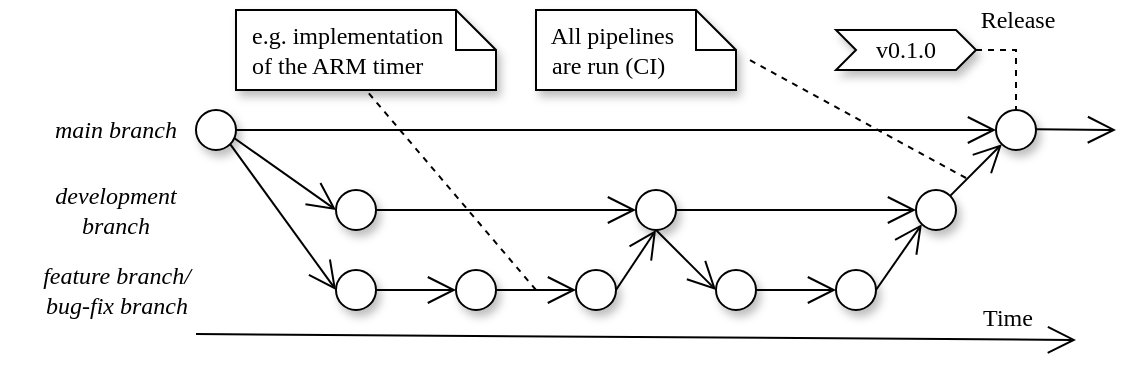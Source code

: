 <mxfile version="22.1.16" type="device">
  <diagram name="Page-1" id="r9S0kEUFvn608547pgD2">
    <mxGraphModel dx="505" dy="300" grid="1" gridSize="10" guides="1" tooltips="1" connect="1" arrows="1" fold="1" page="1" pageScale="1" pageWidth="850" pageHeight="1100" math="0" shadow="0">
      <root>
        <mxCell id="0" />
        <mxCell id="1" parent="0" />
        <mxCell id="Qs0CVcsadeXlFzhfiOa3-2" value="" style="endArrow=open;endFill=1;endSize=12;html=1;rounded=0;entryX=0;entryY=0.5;entryDx=0;entryDy=0;exitX=1;exitY=0.5;exitDx=0;exitDy=0;" parent="1" source="Qs0CVcsadeXlFzhfiOa3-28" target="Qs0CVcsadeXlFzhfiOa3-26" edge="1">
          <mxGeometry width="160" relative="1" as="geometry">
            <mxPoint x="150" y="190" as="sourcePoint" />
            <mxPoint x="200" y="190" as="targetPoint" />
          </mxGeometry>
        </mxCell>
        <mxCell id="Qs0CVcsadeXlFzhfiOa3-4" value="v0.1.0" style="shape=step;perimeter=stepPerimeter;whiteSpace=wrap;html=1;fixedSize=1;size=10;shadow=1;fontFamily=Computer Modern;" parent="1" vertex="1">
          <mxGeometry x="460" y="160" width="70" height="20" as="geometry" />
        </mxCell>
        <mxCell id="Qs0CVcsadeXlFzhfiOa3-5" value="" style="ellipse;whiteSpace=wrap;html=1;aspect=fixed;shadow=1;" parent="1" vertex="1">
          <mxGeometry x="360" y="240" width="20" height="20" as="geometry" />
        </mxCell>
        <mxCell id="Qs0CVcsadeXlFzhfiOa3-6" value="" style="ellipse;whiteSpace=wrap;html=1;aspect=fixed;shadow=1;" parent="1" vertex="1">
          <mxGeometry x="270" y="280" width="20" height="20" as="geometry" />
        </mxCell>
        <mxCell id="Qs0CVcsadeXlFzhfiOa3-8" value="" style="endArrow=open;endFill=1;endSize=12;html=1;rounded=0;entryX=0;entryY=0.5;entryDx=0;entryDy=0;exitX=0.943;exitY=0.693;exitDx=0;exitDy=0;exitPerimeter=0;" parent="1" source="Qs0CVcsadeXlFzhfiOa3-28" target="Qs0CVcsadeXlFzhfiOa3-9" edge="1">
          <mxGeometry width="160" relative="1" as="geometry">
            <mxPoint x="150" y="190" as="sourcePoint" />
            <mxPoint x="200" y="200" as="targetPoint" />
          </mxGeometry>
        </mxCell>
        <mxCell id="Qs0CVcsadeXlFzhfiOa3-9" value="" style="ellipse;whiteSpace=wrap;html=1;aspect=fixed;shadow=1;" parent="1" vertex="1">
          <mxGeometry x="210" y="240" width="20" height="20" as="geometry" />
        </mxCell>
        <mxCell id="Qs0CVcsadeXlFzhfiOa3-11" value="" style="endArrow=open;endFill=1;endSize=12;html=1;rounded=0;entryX=0;entryY=0.5;entryDx=0;entryDy=0;exitX=1;exitY=1;exitDx=0;exitDy=0;" parent="1" source="Qs0CVcsadeXlFzhfiOa3-28" target="Qs0CVcsadeXlFzhfiOa3-12" edge="1">
          <mxGeometry width="160" relative="1" as="geometry">
            <mxPoint x="150" y="190" as="sourcePoint" />
            <mxPoint x="200" y="240" as="targetPoint" />
          </mxGeometry>
        </mxCell>
        <mxCell id="Qs0CVcsadeXlFzhfiOa3-12" value="" style="ellipse;whiteSpace=wrap;html=1;aspect=fixed;shadow=1;" parent="1" vertex="1">
          <mxGeometry x="210" y="280" width="20" height="20" as="geometry" />
        </mxCell>
        <mxCell id="Qs0CVcsadeXlFzhfiOa3-13" value="" style="ellipse;whiteSpace=wrap;html=1;aspect=fixed;shadow=1;" parent="1" vertex="1">
          <mxGeometry x="330" y="280" width="20" height="20" as="geometry" />
        </mxCell>
        <mxCell id="Qs0CVcsadeXlFzhfiOa3-15" value="" style="endArrow=open;endFill=1;endSize=12;html=1;rounded=0;entryX=0;entryY=0.5;entryDx=0;entryDy=0;exitX=1;exitY=0.5;exitDx=0;exitDy=0;" parent="1" source="Qs0CVcsadeXlFzhfiOa3-12" target="Qs0CVcsadeXlFzhfiOa3-6" edge="1">
          <mxGeometry width="160" relative="1" as="geometry">
            <mxPoint x="160" y="200" as="sourcePoint" />
            <mxPoint x="210" y="300" as="targetPoint" />
          </mxGeometry>
        </mxCell>
        <mxCell id="Qs0CVcsadeXlFzhfiOa3-16" value="" style="endArrow=open;endFill=1;endSize=12;html=1;rounded=0;entryX=0;entryY=0.5;entryDx=0;entryDy=0;exitX=1;exitY=0.5;exitDx=0;exitDy=0;" parent="1" source="Qs0CVcsadeXlFzhfiOa3-6" target="Qs0CVcsadeXlFzhfiOa3-13" edge="1">
          <mxGeometry width="160" relative="1" as="geometry">
            <mxPoint x="230" y="300" as="sourcePoint" />
            <mxPoint x="260" y="300" as="targetPoint" />
          </mxGeometry>
        </mxCell>
        <mxCell id="Qs0CVcsadeXlFzhfiOa3-17" value="" style="endArrow=open;endFill=1;endSize=12;html=1;rounded=0;entryX=0;entryY=0.5;entryDx=0;entryDy=0;exitX=1;exitY=0.5;exitDx=0;exitDy=0;" parent="1" source="Qs0CVcsadeXlFzhfiOa3-9" target="Qs0CVcsadeXlFzhfiOa3-5" edge="1">
          <mxGeometry width="160" relative="1" as="geometry">
            <mxPoint x="160" y="200" as="sourcePoint" />
            <mxPoint x="212" y="244" as="targetPoint" />
          </mxGeometry>
        </mxCell>
        <mxCell id="Qs0CVcsadeXlFzhfiOa3-18" value="" style="endArrow=open;endFill=1;endSize=12;html=1;rounded=0;entryX=0.5;entryY=1;entryDx=0;entryDy=0;exitX=1;exitY=0.5;exitDx=0;exitDy=0;" parent="1" source="Qs0CVcsadeXlFzhfiOa3-13" target="Qs0CVcsadeXlFzhfiOa3-5" edge="1">
          <mxGeometry width="160" relative="1" as="geometry">
            <mxPoint x="290" y="300" as="sourcePoint" />
            <mxPoint x="330" y="300" as="targetPoint" />
          </mxGeometry>
        </mxCell>
        <mxCell id="Qs0CVcsadeXlFzhfiOa3-19" value="" style="ellipse;whiteSpace=wrap;html=1;aspect=fixed;shadow=1;" parent="1" vertex="1">
          <mxGeometry x="460" y="280" width="20" height="20" as="geometry" />
        </mxCell>
        <mxCell id="Qs0CVcsadeXlFzhfiOa3-20" value="" style="ellipse;whiteSpace=wrap;html=1;aspect=fixed;shadow=1;" parent="1" vertex="1">
          <mxGeometry x="400" y="280" width="20" height="20" as="geometry" />
        </mxCell>
        <mxCell id="Qs0CVcsadeXlFzhfiOa3-21" value="" style="endArrow=open;endFill=1;endSize=12;html=1;rounded=0;entryX=0;entryY=0.5;entryDx=0;entryDy=0;exitX=1;exitY=0.5;exitDx=0;exitDy=0;" parent="1" source="Qs0CVcsadeXlFzhfiOa3-20" target="Qs0CVcsadeXlFzhfiOa3-19" edge="1">
          <mxGeometry width="160" relative="1" as="geometry">
            <mxPoint x="350" y="200" as="sourcePoint" />
            <mxPoint x="400" y="300" as="targetPoint" />
          </mxGeometry>
        </mxCell>
        <mxCell id="Qs0CVcsadeXlFzhfiOa3-22" value="" style="endArrow=open;endFill=1;endSize=12;html=1;rounded=0;entryX=0;entryY=0.5;entryDx=0;entryDy=0;exitX=0.5;exitY=1;exitDx=0;exitDy=0;" parent="1" source="Qs0CVcsadeXlFzhfiOa3-5" target="Qs0CVcsadeXlFzhfiOa3-20" edge="1">
          <mxGeometry width="160" relative="1" as="geometry">
            <mxPoint x="360" y="300" as="sourcePoint" />
            <mxPoint x="380" y="260" as="targetPoint" />
          </mxGeometry>
        </mxCell>
        <mxCell id="Qs0CVcsadeXlFzhfiOa3-23" value="" style="ellipse;whiteSpace=wrap;html=1;aspect=fixed;shadow=1;" parent="1" vertex="1">
          <mxGeometry x="500" y="240" width="20" height="20" as="geometry" />
        </mxCell>
        <mxCell id="Qs0CVcsadeXlFzhfiOa3-24" value="" style="endArrow=open;endFill=1;endSize=12;html=1;rounded=0;entryX=0;entryY=1;entryDx=0;entryDy=0;exitX=1;exitY=0.5;exitDx=0;exitDy=0;" parent="1" source="Qs0CVcsadeXlFzhfiOa3-19" target="Qs0CVcsadeXlFzhfiOa3-23" edge="1">
          <mxGeometry width="160" relative="1" as="geometry">
            <mxPoint x="430" y="300" as="sourcePoint" />
            <mxPoint x="470" y="300" as="targetPoint" />
          </mxGeometry>
        </mxCell>
        <mxCell id="Qs0CVcsadeXlFzhfiOa3-25" value="" style="endArrow=open;endFill=1;endSize=12;html=1;rounded=0;entryX=0;entryY=0.5;entryDx=0;entryDy=0;exitX=1;exitY=0.5;exitDx=0;exitDy=0;" parent="1" source="Qs0CVcsadeXlFzhfiOa3-5" target="Qs0CVcsadeXlFzhfiOa3-23" edge="1">
          <mxGeometry width="160" relative="1" as="geometry">
            <mxPoint x="230" y="250" as="sourcePoint" />
            <mxPoint x="370" y="250" as="targetPoint" />
          </mxGeometry>
        </mxCell>
        <mxCell id="Qs0CVcsadeXlFzhfiOa3-26" value="" style="ellipse;whiteSpace=wrap;html=1;aspect=fixed;shadow=1;" parent="1" vertex="1">
          <mxGeometry x="540" y="200" width="20" height="20" as="geometry" />
        </mxCell>
        <mxCell id="Qs0CVcsadeXlFzhfiOa3-27" value="" style="endArrow=open;endFill=1;endSize=12;html=1;rounded=0;entryX=0;entryY=1;entryDx=0;entryDy=0;exitX=1;exitY=0;exitDx=0;exitDy=0;" parent="1" source="Qs0CVcsadeXlFzhfiOa3-23" target="Qs0CVcsadeXlFzhfiOa3-26" edge="1">
          <mxGeometry width="160" relative="1" as="geometry">
            <mxPoint x="490" y="300" as="sourcePoint" />
            <mxPoint x="520" y="260" as="targetPoint" />
          </mxGeometry>
        </mxCell>
        <mxCell id="Qs0CVcsadeXlFzhfiOa3-28" value="" style="ellipse;whiteSpace=wrap;html=1;aspect=fixed;shadow=1;" parent="1" vertex="1">
          <mxGeometry x="140" y="200" width="20" height="20" as="geometry" />
        </mxCell>
        <mxCell id="Qs0CVcsadeXlFzhfiOa3-30" value="" style="endArrow=none;dashed=1;html=1;rounded=0;entryX=0.5;entryY=0;entryDx=0;entryDy=0;exitX=1;exitY=0.5;exitDx=0;exitDy=0;" parent="1" source="Qs0CVcsadeXlFzhfiOa3-4" target="Qs0CVcsadeXlFzhfiOa3-26" edge="1">
          <mxGeometry width="50" height="50" relative="1" as="geometry">
            <mxPoint x="310" y="150" as="sourcePoint" />
            <mxPoint x="360" y="100" as="targetPoint" />
            <Array as="points">
              <mxPoint x="550" y="170" />
            </Array>
          </mxGeometry>
        </mxCell>
        <mxCell id="Qs0CVcsadeXlFzhfiOa3-31" value="Release" style="text;html=1;strokeColor=none;fillColor=none;align=center;verticalAlign=middle;whiteSpace=wrap;rounded=0;fontFamily=Computer Modern;" parent="1" vertex="1">
          <mxGeometry x="521" y="145" width="60" height="20" as="geometry" />
        </mxCell>
        <mxCell id="Qs0CVcsadeXlFzhfiOa3-32" value="" style="endArrow=open;endFill=1;endSize=12;html=1;rounded=0;exitX=1;exitY=0.5;exitDx=0;exitDy=0;" parent="1" edge="1">
          <mxGeometry width="160" relative="1" as="geometry">
            <mxPoint x="140" y="312" as="sourcePoint" />
            <mxPoint x="580" y="315" as="targetPoint" />
          </mxGeometry>
        </mxCell>
        <mxCell id="Qs0CVcsadeXlFzhfiOa3-33" value="Time" style="text;html=1;strokeColor=none;fillColor=none;align=center;verticalAlign=middle;whiteSpace=wrap;rounded=0;fontFamily=Computer Modern;" parent="1" vertex="1">
          <mxGeometry x="516" y="294" width="60" height="20" as="geometry" />
        </mxCell>
        <mxCell id="Qs0CVcsadeXlFzhfiOa3-34" value="main branch" style="text;html=1;strokeColor=none;fillColor=none;align=center;verticalAlign=middle;whiteSpace=wrap;rounded=0;fontFamily=Computer Modern;fontStyle=2" parent="1" vertex="1">
          <mxGeometry x="65" y="200" width="70" height="20" as="geometry" />
        </mxCell>
        <mxCell id="Qs0CVcsadeXlFzhfiOa3-35" value="development&lt;br&gt;branch" style="text;html=1;strokeColor=none;fillColor=none;align=center;verticalAlign=middle;whiteSpace=wrap;rounded=0;fontFamily=Computer Modern;fontStyle=2" parent="1" vertex="1">
          <mxGeometry x="60" y="240" width="80" height="20" as="geometry" />
        </mxCell>
        <mxCell id="Qs0CVcsadeXlFzhfiOa3-36" value="feature branch/&lt;br&gt;bug-fix branch" style="text;html=1;strokeColor=none;fillColor=none;align=center;verticalAlign=middle;whiteSpace=wrap;rounded=0;fontFamily=Computer Modern;fontStyle=2" parent="1" vertex="1">
          <mxGeometry x="42.5" y="280" width="115" height="20" as="geometry" />
        </mxCell>
        <mxCell id="Qs0CVcsadeXlFzhfiOa3-42" value="&amp;nbsp; All pipelines&lt;br&gt;&amp;nbsp; are run (CI)" style="shape=note;size=20;whiteSpace=wrap;html=1;align=left;fontFamily=Computer Modern;shadow=1;" parent="1" vertex="1">
          <mxGeometry x="310" y="150" width="100" height="40" as="geometry" />
        </mxCell>
        <mxCell id="Qs0CVcsadeXlFzhfiOa3-43" value="" style="endArrow=none;dashed=1;html=1;rounded=0;entryX=0;entryY=0;entryDx=100;entryDy=30;entryPerimeter=0;" parent="1" edge="1">
          <mxGeometry width="50" height="50" relative="1" as="geometry">
            <mxPoint x="525" y="234" as="sourcePoint" />
            <mxPoint x="415" y="174" as="targetPoint" />
          </mxGeometry>
        </mxCell>
        <mxCell id="Qs0CVcsadeXlFzhfiOa3-44" value="&amp;nbsp; e.g. implementation&lt;br&gt;&amp;nbsp; of the ARM timer" style="shape=note;size=20;whiteSpace=wrap;html=1;align=left;fontFamily=Computer Modern;shadow=1;" parent="1" vertex="1">
          <mxGeometry x="160" y="150" width="130" height="40" as="geometry" />
        </mxCell>
        <mxCell id="Qs0CVcsadeXlFzhfiOa3-46" value="" style="endArrow=none;dashed=1;html=1;rounded=0;entryX=0.5;entryY=1;entryDx=0;entryDy=0;entryPerimeter=0;" parent="1" target="Qs0CVcsadeXlFzhfiOa3-44" edge="1">
          <mxGeometry width="50" height="50" relative="1" as="geometry">
            <mxPoint x="310" y="290" as="sourcePoint" />
            <mxPoint x="350" y="400" as="targetPoint" />
          </mxGeometry>
        </mxCell>
        <mxCell id="Qs0CVcsadeXlFzhfiOa3-47" value="" style="endArrow=open;endFill=1;endSize=12;html=1;rounded=0;exitX=1;exitY=0.5;exitDx=0;exitDy=0;" parent="1" edge="1">
          <mxGeometry width="160" relative="1" as="geometry">
            <mxPoint x="560" y="209.66" as="sourcePoint" />
            <mxPoint x="600" y="210" as="targetPoint" />
          </mxGeometry>
        </mxCell>
      </root>
    </mxGraphModel>
  </diagram>
</mxfile>
